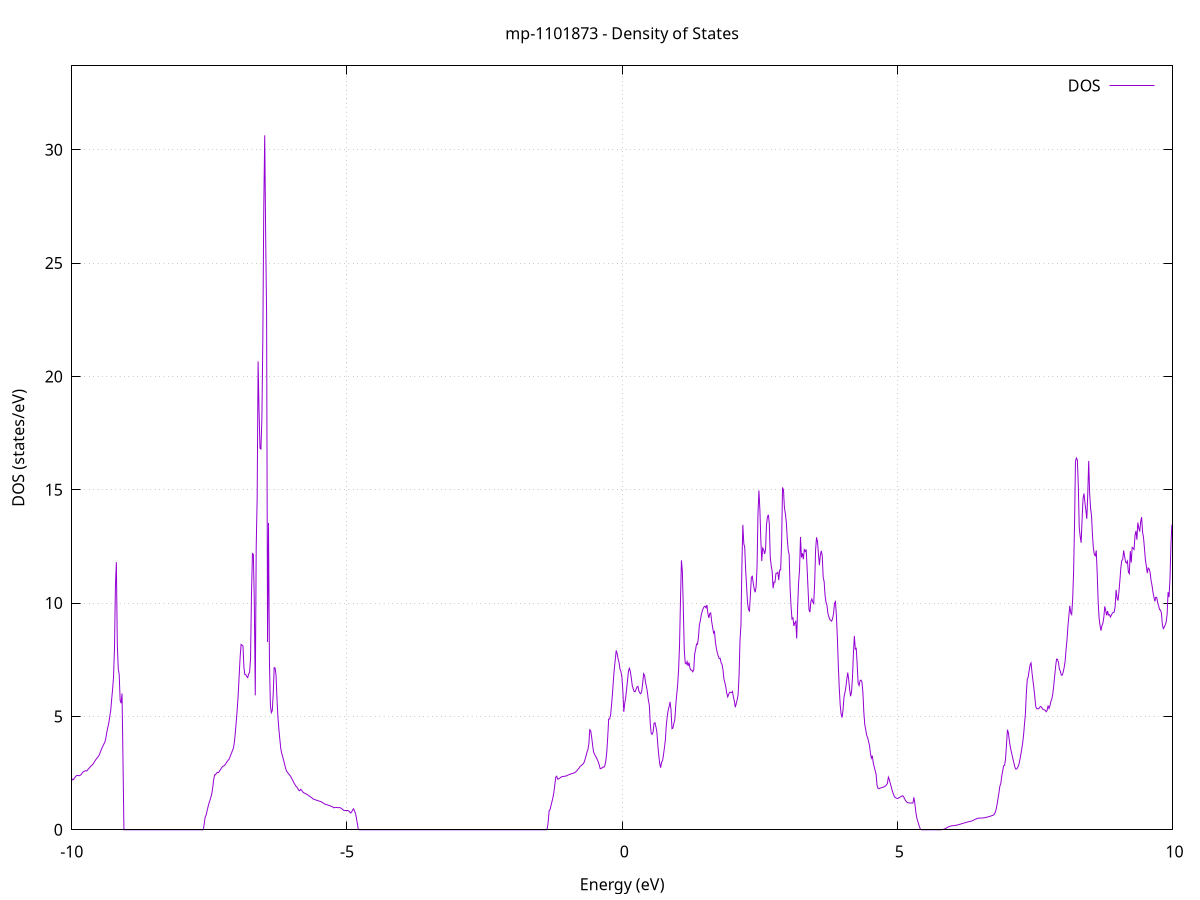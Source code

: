 set title 'mp-1101873 - Density of States'
set xlabel 'Energy (eV)'
set ylabel 'DOS (states/eV)'
set grid
set xrange [-10:10]
set yrange [0:33.700]
set xzeroaxis lt -1
set terminal png size 800,600
set output 'mp-1101873_dos_gnuplot.png'
plot '-' using 1:2 with lines title 'DOS'
-20.934200 0.000000
-20.917000 0.000000
-20.899800 0.000000
-20.882700 0.000000
-20.865500 0.000000
-20.848300 0.000000
-20.831200 0.000000
-20.814000 0.000000
-20.796800 0.000000
-20.779700 0.000000
-20.762500 0.000000
-20.745300 0.000000
-20.728200 0.000000
-20.711000 0.000000
-20.693800 0.000000
-20.676600 0.000000
-20.659500 0.000000
-20.642300 0.000000
-20.625100 0.000000
-20.608000 0.000000
-20.590800 0.000000
-20.573600 0.000000
-20.556500 0.000000
-20.539300 0.000000
-20.522100 0.000000
-20.504900 0.000000
-20.487800 0.000000
-20.470600 0.000000
-20.453400 0.000000
-20.436300 0.000000
-20.419100 0.000000
-20.401900 0.000000
-20.384800 0.000000
-20.367600 0.000000
-20.350400 0.000000
-20.333200 0.000000
-20.316100 0.000000
-20.298900 0.000000
-20.281700 0.000000
-20.264600 0.000000
-20.247400 0.000000
-20.230200 0.000000
-20.213100 0.000000
-20.195900 0.000000
-20.178700 0.000000
-20.161600 0.000000
-20.144400 0.000000
-20.127200 0.000000
-20.110000 0.000000
-20.092900 0.000000
-20.075700 0.000000
-20.058500 0.000000
-20.041400 0.000000
-20.024200 0.000000
-20.007000 0.000000
-19.989900 0.000000
-19.972700 0.000000
-19.955500 0.000000
-19.938300 0.000000
-19.921200 0.000000
-19.904000 0.000000
-19.886800 0.000000
-19.869700 0.000000
-19.852500 0.000000
-19.835300 0.000000
-19.818200 0.000000
-19.801000 0.000000
-19.783800 0.000000
-19.766700 0.000000
-19.749500 0.000000
-19.732300 0.000000
-19.715100 0.000000
-19.698000 0.000000
-19.680800 0.000000
-19.663600 0.000000
-19.646500 0.000000
-19.629300 0.000000
-19.612100 0.000000
-19.595000 0.000000
-19.577800 0.000000
-19.560600 0.000000
-19.543400 0.000000
-19.526300 0.000000
-19.509100 0.000000
-19.491900 0.000000
-19.474800 0.000000
-19.457600 0.000000
-19.440400 0.000000
-19.423300 0.000000
-19.406100 0.000000
-19.388900 0.000000
-19.371700 8.307500
-19.354600 95.554400
-19.337400 100.760300
-19.320200 83.197900
-19.303100 126.942500
-19.285900 72.035900
-19.268700 145.254200
-19.251600 232.645200
-19.234400 149.110200
-19.217200 96.491200
-19.200100 155.392200
-19.182900 47.049100
-19.165700 0.000000
-19.148500 0.000000
-19.131400 0.000000
-19.114200 0.000000
-19.097000 0.000000
-19.079900 0.000000
-19.062700 0.000000
-19.045500 0.000000
-19.028400 0.000000
-19.011200 0.000000
-18.994000 0.000000
-18.976800 0.000000
-18.959700 0.000000
-18.942500 0.000000
-18.925300 0.000000
-18.908200 0.000000
-18.891000 0.000000
-18.873800 0.000000
-18.856700 0.000000
-18.839500 0.000000
-18.822300 0.000000
-18.805200 0.000000
-18.788000 0.000000
-18.770800 0.000000
-18.753600 0.000000
-18.736500 0.000000
-18.719300 0.000000
-18.702100 0.000000
-18.685000 0.000000
-18.667800 0.000000
-18.650600 0.000000
-18.633500 0.000000
-18.616300 0.000000
-18.599100 0.000000
-18.581900 0.000000
-18.564800 0.000000
-18.547600 0.000000
-18.530400 0.000000
-18.513300 0.000000
-18.496100 0.000000
-18.478900 0.000000
-18.461800 0.000000
-18.444600 0.000000
-18.427400 0.000000
-18.410300 0.000000
-18.393100 0.000000
-18.375900 0.000000
-18.358700 0.000000
-18.341600 0.000000
-18.324400 0.000000
-18.307200 0.000000
-18.290100 0.000000
-18.272900 0.000000
-18.255700 0.000000
-18.238600 0.000000
-18.221400 0.000000
-18.204200 0.000000
-18.187000 0.000000
-18.169900 0.000000
-18.152700 0.000000
-18.135500 0.000000
-18.118400 0.000000
-18.101200 0.000000
-18.084000 0.000000
-18.066900 0.000000
-18.049700 0.000000
-18.032500 0.000000
-18.015300 0.000000
-17.998200 0.000000
-17.981000 0.000000
-17.963800 0.000000
-17.946700 0.000000
-17.929500 0.000000
-17.912300 0.000000
-17.895200 0.000000
-17.878000 0.000000
-17.860800 0.000000
-17.843700 0.000000
-17.826500 0.000000
-17.809300 0.000000
-17.792100 0.000000
-17.775000 0.000000
-17.757800 0.000000
-17.740600 0.000000
-17.723500 0.000000
-17.706300 0.000000
-17.689100 0.000000
-17.672000 0.000000
-17.654800 0.000000
-17.637600 0.000000
-17.620400 0.000000
-17.603300 0.000000
-17.586100 0.000000
-17.568900 0.000000
-17.551800 0.000000
-17.534600 0.000000
-17.517400 0.000000
-17.500300 0.000000
-17.483100 0.000000
-17.465900 0.000000
-17.448800 0.000000
-17.431600 0.000000
-17.414400 0.000000
-17.397200 0.000000
-17.380100 0.000000
-17.362900 0.000000
-17.345700 0.000000
-17.328600 0.000000
-17.311400 0.000000
-17.294200 0.000000
-17.277100 0.000000
-17.259900 0.000000
-17.242700 0.000000
-17.225500 0.000000
-17.208400 0.000000
-17.191200 0.000000
-17.174000 0.000000
-17.156900 0.000000
-17.139700 0.000000
-17.122500 0.000000
-17.105400 0.000000
-17.088200 0.000000
-17.071000 0.000000
-17.053900 0.000000
-17.036700 0.000000
-17.019500 0.000000
-17.002300 0.000000
-16.985200 0.000000
-16.968000 0.000000
-16.950800 0.000000
-16.933700 0.000000
-16.916500 0.000000
-16.899300 0.000000
-16.882200 0.000000
-16.865000 0.000000
-16.847800 0.000000
-16.830600 0.000000
-16.813500 0.000000
-16.796300 0.000000
-16.779100 0.000000
-16.762000 0.000000
-16.744800 0.000000
-16.727600 0.000000
-16.710500 0.000000
-16.693300 0.000000
-16.676100 0.000000
-16.658900 0.000000
-16.641800 0.000000
-16.624600 0.000000
-16.607400 0.000000
-16.590300 0.000000
-16.573100 0.000000
-16.555900 0.000000
-16.538800 0.000000
-16.521600 0.000000
-16.504400 0.000000
-16.487300 0.000000
-16.470100 0.000000
-16.452900 0.000000
-16.435700 0.000000
-16.418600 0.000000
-16.401400 0.000000
-16.384200 0.000000
-16.367100 0.000000
-16.349900 0.000000
-16.332700 0.000000
-16.315600 0.000000
-16.298400 0.000000
-16.281200 0.000000
-16.264000 0.000000
-16.246900 0.000000
-16.229700 0.000000
-16.212500 0.000000
-16.195400 0.000000
-16.178200 0.000000
-16.161000 0.000000
-16.143900 0.000000
-16.126700 0.000000
-16.109500 0.000000
-16.092400 0.000000
-16.075200 0.000000
-16.058000 0.000000
-16.040800 0.000000
-16.023700 0.000000
-16.006500 0.000000
-15.989300 0.000000
-15.972200 0.000000
-15.955000 0.000000
-15.937800 0.000000
-15.920700 0.000000
-15.903500 0.000000
-15.886300 0.000000
-15.869100 0.000000
-15.852000 0.000000
-15.834800 0.000000
-15.817600 0.000000
-15.800500 0.000000
-15.783300 0.000000
-15.766100 0.000000
-15.749000 0.000000
-15.731800 0.000000
-15.714600 0.000000
-15.697400 0.000000
-15.680300 0.000000
-15.663100 0.000000
-15.645900 0.000000
-15.628800 0.000000
-15.611600 0.000000
-15.594400 0.000000
-15.577300 0.000000
-15.560100 0.000000
-15.542900 0.000000
-15.525800 0.000000
-15.508600 0.000000
-15.491400 0.000000
-15.474200 0.000000
-15.457100 0.000000
-15.439900 0.000000
-15.422700 0.000000
-15.405600 0.000000
-15.388400 0.000000
-15.371200 0.000000
-15.354100 0.000000
-15.336900 0.000000
-15.319700 0.000000
-15.302500 0.000000
-15.285400 0.000000
-15.268200 0.000000
-15.251000 0.000000
-15.233900 0.000000
-15.216700 0.000000
-15.199500 0.000000
-15.182400 0.000000
-15.165200 0.000000
-15.148000 0.000000
-15.130900 0.000000
-15.113700 0.000000
-15.096500 0.000000
-15.079300 0.000000
-15.062200 0.000000
-15.045000 0.000000
-15.027800 0.000000
-15.010700 0.000000
-14.993500 0.000000
-14.976300 0.000000
-14.959200 0.000000
-14.942000 0.000000
-14.924800 0.000000
-14.907600 0.000000
-14.890500 0.000000
-14.873300 0.000000
-14.856100 0.000000
-14.839000 0.000000
-14.821800 0.000000
-14.804600 0.000000
-14.787500 0.000000
-14.770300 0.000000
-14.753100 0.000000
-14.736000 0.000000
-14.718800 0.000000
-14.701600 0.000000
-14.684400 0.000000
-14.667300 0.000000
-14.650100 0.000000
-14.632900 0.000000
-14.615800 0.000000
-14.598600 0.000000
-14.581400 0.000000
-14.564300 0.000000
-14.547100 0.000000
-14.529900 0.000000
-14.512700 0.000000
-14.495600 0.000000
-14.478400 0.000000
-14.461200 0.000000
-14.444100 0.000000
-14.426900 0.000000
-14.409700 0.000000
-14.392600 0.000000
-14.375400 0.000000
-14.358200 0.000000
-14.341000 0.000000
-14.323900 0.000000
-14.306700 0.000000
-14.289500 0.000000
-14.272400 0.000000
-14.255200 0.000000
-14.238000 0.000000
-14.220900 0.000000
-14.203700 0.000000
-14.186500 0.000000
-14.169400 0.000000
-14.152200 0.000000
-14.135000 0.000000
-14.117800 0.000000
-14.100700 0.000000
-14.083500 0.000000
-14.066300 0.000000
-14.049200 0.000000
-14.032000 0.000000
-14.014800 0.000000
-13.997700 0.000000
-13.980500 0.000000
-13.963300 0.000000
-13.946100 0.000000
-13.929000 0.000000
-13.911800 0.000000
-13.894600 0.000000
-13.877500 0.000000
-13.860300 0.000000
-13.843100 0.000000
-13.826000 0.000000
-13.808800 0.000000
-13.791600 0.000000
-13.774500 0.000000
-13.757300 0.000000
-13.740100 0.000000
-13.722900 0.000000
-13.705800 0.000000
-13.688600 0.000000
-13.671400 0.000000
-13.654300 0.000000
-13.637100 0.000000
-13.619900 0.000000
-13.602800 0.000000
-13.585600 0.000000
-13.568400 0.000000
-13.551200 0.000000
-13.534100 0.000000
-13.516900 0.000000
-13.499700 0.000000
-13.482600 0.000000
-13.465400 0.000000
-13.448200 0.000000
-13.431100 0.000000
-13.413900 0.000000
-13.396700 0.000000
-13.379500 0.000000
-13.362400 0.000000
-13.345200 0.000000
-13.328000 0.000000
-13.310900 0.000000
-13.293700 0.000000
-13.276500 0.000000
-13.259400 0.000000
-13.242200 0.000000
-13.225000 0.000000
-13.207900 0.000000
-13.190700 0.000000
-13.173500 0.000000
-13.156300 0.000000
-13.139200 0.000000
-13.122000 0.000000
-13.104800 0.000000
-13.087700 0.000000
-13.070500 0.000000
-13.053300 0.000000
-13.036200 0.000000
-13.019000 0.000000
-13.001800 0.000000
-12.984600 0.000000
-12.967500 0.000000
-12.950300 0.000000
-12.933100 0.000000
-12.916000 0.000000
-12.898800 0.000000
-12.881600 0.000000
-12.864500 0.000000
-12.847300 0.000000
-12.830100 0.000000
-12.813000 0.000000
-12.795800 0.000000
-12.778600 0.000000
-12.761400 0.000000
-12.744300 0.000000
-12.727100 0.000000
-12.709900 0.000000
-12.692800 0.000000
-12.675600 0.000000
-12.658400 0.000000
-12.641300 0.000000
-12.624100 0.000000
-12.606900 0.000000
-12.589700 0.000000
-12.572600 0.000000
-12.555400 0.000000
-12.538200 0.000000
-12.521100 0.000000
-12.503900 0.000000
-12.486700 0.000000
-12.469600 0.000000
-12.452400 0.000000
-12.435200 0.000000
-12.418100 0.000000
-12.400900 0.000000
-12.383700 0.000000
-12.366500 0.000000
-12.349400 0.000000
-12.332200 0.000000
-12.315000 0.000000
-12.297900 0.000000
-12.280700 0.000000
-12.263500 0.000000
-12.246400 0.000000
-12.229200 0.000000
-12.212000 0.000000
-12.194800 0.000000
-12.177700 0.000000
-12.160500 0.000000
-12.143300 0.000000
-12.126200 0.000000
-12.109000 0.000000
-12.091800 0.000000
-12.074700 0.000000
-12.057500 0.000000
-12.040300 0.000000
-12.023100 0.000000
-12.006000 0.000000
-11.988800 0.000000
-11.971600 0.000000
-11.954500 0.000000
-11.937300 0.000000
-11.920100 0.000000
-11.903000 0.000000
-11.885800 0.000000
-11.868600 0.000000
-11.851500 0.000000
-11.834300 0.000000
-11.817100 0.000000
-11.799900 0.000000
-11.782800 0.000000
-11.765600 0.000000
-11.748400 0.000000
-11.731300 0.000000
-11.714100 0.000000
-11.696900 0.000000
-11.679800 0.000000
-11.662600 0.000000
-11.645400 0.000000
-11.628200 0.000000
-11.611100 0.000000
-11.593900 0.000000
-11.576700 0.000000
-11.559600 0.000000
-11.542400 0.000000
-11.525200 0.000000
-11.508100 0.000000
-11.490900 0.000000
-11.473700 0.000000
-11.456600 0.000000
-11.439400 0.000000
-11.422200 0.000000
-11.405000 0.000000
-11.387900 0.000000
-11.370700 0.000000
-11.353500 0.000000
-11.336400 0.000000
-11.319200 0.000000
-11.302000 0.000000
-11.284900 0.000000
-11.267700 0.000000
-11.250500 0.000000
-11.233300 0.000000
-11.216200 0.000000
-11.199000 0.000000
-11.181800 0.000000
-11.164700 0.000000
-11.147500 0.000000
-11.130300 0.000000
-11.113200 0.000000
-11.096000 0.000000
-11.078800 0.000000
-11.061600 0.000000
-11.044500 0.000000
-11.027300 0.000000
-11.010100 0.000000
-10.993000 0.000000
-10.975800 0.000000
-10.958600 0.000000
-10.941500 0.000000
-10.924300 0.000000
-10.907100 0.000000
-10.890000 0.000000
-10.872800 0.000000
-10.855600 0.000000
-10.838400 0.000000
-10.821300 0.000000
-10.804100 0.000000
-10.786900 0.000000
-10.769800 0.000000
-10.752600 0.000000
-10.735400 0.000000
-10.718300 0.000000
-10.701100 0.000000
-10.683900 0.000000
-10.666700 0.000000
-10.649600 0.000000
-10.632400 0.000000
-10.615200 0.000000
-10.598100 0.000000
-10.580900 0.000000
-10.563700 0.000000
-10.546600 0.000000
-10.529400 0.000000
-10.512200 0.000000
-10.495100 0.000000
-10.477900 0.000000
-10.460700 0.000000
-10.443500 0.000000
-10.426400 0.000000
-10.409200 0.000000
-10.392000 0.000000
-10.374900 0.000000
-10.357700 0.000000
-10.340500 0.000000
-10.323400 0.000000
-10.306200 0.000000
-10.289000 0.000000
-10.271800 0.000000
-10.254700 0.000000
-10.237500 0.000000
-10.220300 0.000000
-10.203200 0.000000
-10.186000 0.000000
-10.168800 0.000000
-10.151700 0.000000
-10.134500 0.000000
-10.117300 0.402700
-10.100200 1.185000
-10.083000 1.732800
-10.065800 2.227100
-10.048600 2.128000
-10.031500 2.250300
-10.014300 2.288600
-9.997100 2.250000
-9.980000 2.196500
-9.962800 2.238900
-9.945600 2.300100
-9.928500 2.356700
-9.911300 2.393800
-9.894100 2.390600
-9.876900 2.390100
-9.859800 2.385600
-9.842600 2.411500
-9.825400 2.455300
-9.808300 2.514600
-9.791100 2.557100
-9.773900 2.579000
-9.756800 2.606400
-9.739600 2.596200
-9.722400 2.606000
-9.705200 2.667400
-9.688100 2.710800
-9.670900 2.757600
-9.653700 2.805500
-9.636600 2.844000
-9.619400 2.880900
-9.602200 2.947100
-9.585100 3.016500
-9.567900 3.077300
-9.550700 3.132100
-9.533600 3.185200
-9.516400 3.239800
-9.499200 3.308700
-9.482000 3.419900
-9.464900 3.525400
-9.447700 3.622100
-9.430500 3.715500
-9.413400 3.802100
-9.396200 3.887800
-9.379000 4.071000
-9.361900 4.328600
-9.344700 4.516100
-9.327500 4.720300
-9.310300 4.997000
-9.293200 5.255400
-9.276000 5.740200
-9.258800 6.187300
-9.241700 6.729600
-9.224500 7.976500
-9.207300 10.746000
-9.190200 11.805600
-9.173000 8.173100
-9.155800 7.102900
-9.138700 6.852600
-9.121500 5.713900
-9.104300 5.584000
-9.087100 6.012600
-9.070000 3.101400
-9.052800 0.000000
-9.035600 0.000000
-9.018500 0.000000
-9.001300 0.000000
-8.984100 0.000000
-8.967000 0.000000
-8.949800 0.000000
-8.932600 0.000000
-8.915400 0.000000
-8.898300 0.000000
-8.881100 0.000000
-8.863900 0.000000
-8.846800 0.000000
-8.829600 0.000000
-8.812400 0.000000
-8.795300 0.000000
-8.778100 0.000000
-8.760900 0.000000
-8.743700 0.000000
-8.726600 0.000000
-8.709400 0.000000
-8.692200 0.000000
-8.675100 0.000000
-8.657900 0.000000
-8.640700 0.000000
-8.623600 0.000000
-8.606400 0.000000
-8.589200 0.000000
-8.572100 0.000000
-8.554900 0.000000
-8.537700 0.000000
-8.520500 0.000000
-8.503400 0.000000
-8.486200 0.000000
-8.469000 0.000000
-8.451900 0.000000
-8.434700 0.000000
-8.417500 0.000000
-8.400400 0.000000
-8.383200 0.000000
-8.366000 0.000000
-8.348800 0.000000
-8.331700 0.000000
-8.314500 0.000000
-8.297300 0.000000
-8.280200 0.000000
-8.263000 0.000000
-8.245800 0.000000
-8.228700 0.000000
-8.211500 0.000000
-8.194300 0.000000
-8.177200 0.000000
-8.160000 0.000000
-8.142800 0.000000
-8.125600 0.000000
-8.108500 0.000000
-8.091300 0.000000
-8.074100 0.000000
-8.057000 0.000000
-8.039800 0.000000
-8.022600 0.000000
-8.005500 0.000000
-7.988300 0.000000
-7.971100 0.000000
-7.953900 0.000000
-7.936800 0.000000
-7.919600 0.000000
-7.902400 0.000000
-7.885300 0.000000
-7.868100 0.000000
-7.850900 0.000000
-7.833800 0.000000
-7.816600 0.000000
-7.799400 0.000000
-7.782300 0.000000
-7.765100 0.000000
-7.747900 0.000000
-7.730700 0.000000
-7.713600 0.000000
-7.696400 0.000000
-7.679200 0.000000
-7.662100 0.000000
-7.644900 0.000000
-7.627700 0.000000
-7.610600 0.000000
-7.593400 0.273900
-7.576200 0.561700
-7.559000 0.649000
-7.541900 0.835200
-7.524700 1.008400
-7.507500 1.173600
-7.490400 1.291800
-7.473200 1.437300
-7.456000 1.589200
-7.438900 1.871200
-7.421700 2.220300
-7.404500 2.429200
-7.387300 2.425000
-7.370200 2.503700
-7.353000 2.531300
-7.335800 2.525100
-7.318700 2.574900
-7.301500 2.637800
-7.284300 2.709600
-7.267200 2.775300
-7.250000 2.804600
-7.232800 2.825200
-7.215700 2.865800
-7.198500 2.929700
-7.181300 2.995900
-7.164100 3.057300
-7.147000 3.096900
-7.129800 3.186200
-7.112600 3.293100
-7.095500 3.402000
-7.078300 3.507700
-7.061100 3.617700
-7.044000 3.902900
-7.026800 4.341100
-7.009600 4.829500
-6.992400 5.368800
-6.975300 6.010800
-6.958100 6.831600
-6.940900 7.631500
-6.923800 8.178000
-6.906600 8.148500
-6.889400 8.105200
-6.872300 7.154900
-6.855100 6.843600
-6.837900 6.843000
-6.820800 6.758000
-6.803600 6.709700
-6.786400 6.869500
-6.769200 6.951100
-6.752100 7.552100
-6.734900 10.387800
-6.717700 12.187200
-6.700600 12.148100
-6.683400 10.009300
-6.666200 5.929200
-6.649100 12.467400
-6.631900 14.615800
-6.614700 20.662900
-6.597500 18.489100
-6.580400 16.835100
-6.563200 16.793900
-6.546000 18.109300
-6.528900 21.642300
-6.511700 27.430200
-6.494500 30.636300
-6.477400 26.256500
-6.460200 22.685800
-6.443000 8.282700
-6.425900 13.535200
-6.408700 7.423200
-6.391500 5.476400
-6.374300 5.168100
-6.357200 5.253800
-6.340000 6.007900
-6.322800 7.153900
-6.305700 7.133500
-6.288500 6.806600
-6.271300 5.743900
-6.254200 4.958100
-6.237000 4.434500
-6.219800 3.983900
-6.202600 3.583500
-6.185500 3.370400
-6.168300 3.224400
-6.151100 3.069800
-6.134000 2.902100
-6.116800 2.728000
-6.099600 2.596300
-6.082500 2.539000
-6.065300 2.486200
-6.048100 2.433300
-6.030900 2.381400
-6.013800 2.313300
-5.996600 2.232500
-5.979400 2.148900
-5.962300 2.064300
-5.945100 1.996200
-5.927900 1.927600
-5.910800 1.885900
-5.893600 1.822000
-5.876400 1.743500
-5.859300 1.719400
-5.842100 1.784600
-5.824900 1.750900
-5.807700 1.683000
-5.790600 1.640500
-5.773400 1.618700
-5.756200 1.596800
-5.739100 1.575000
-5.721900 1.552800
-5.704700 1.522100
-5.687600 1.491200
-5.670400 1.467500
-5.653200 1.436600
-5.636000 1.403200
-5.618900 1.369800
-5.601700 1.343000
-5.584500 1.329900
-5.567400 1.316800
-5.550200 1.302800
-5.533000 1.288400
-5.515900 1.274000
-5.498700 1.259700
-5.481500 1.250900
-5.464400 1.231500
-5.447200 1.204900
-5.430000 1.177900
-5.412800 1.147600
-5.395700 1.132600
-5.378500 1.117600
-5.361300 1.102500
-5.344200 1.087500
-5.327000 1.072500
-5.309800 1.057500
-5.292700 1.042400
-5.275500 1.027400
-5.258300 1.007600
-5.241100 0.971600
-5.224000 0.976000
-5.206800 0.980300
-5.189600 0.984700
-5.172500 0.977000
-5.155300 0.973200
-5.138100 0.981200
-5.121000 0.970600
-5.103800 0.939500
-5.086600 0.908300
-5.069400 0.877200
-5.052300 0.847800
-5.035100 0.849200
-5.017900 0.850700
-5.000800 0.852200
-4.983600 0.853600
-4.966400 0.824300
-4.949300 0.781400
-4.932100 0.738500
-4.914900 0.786400
-4.897800 0.871200
-4.880600 0.928400
-4.863400 0.830400
-4.846200 0.732400
-4.829100 0.528000
-4.811900 0.277800
-4.794700 0.027700
-4.777600 0.000000
-4.760400 0.000000
-4.743200 0.000000
-4.726100 0.000000
-4.708900 0.000000
-4.691700 0.000000
-4.674500 0.000000
-4.657400 0.000000
-4.640200 0.000000
-4.623000 0.000000
-4.605900 0.000000
-4.588700 0.000000
-4.571500 0.000000
-4.554400 0.000000
-4.537200 0.000000
-4.520000 0.000000
-4.502900 0.000000
-4.485700 0.000000
-4.468500 0.000000
-4.451300 0.000000
-4.434200 0.000000
-4.417000 0.000000
-4.399800 0.000000
-4.382700 0.000000
-4.365500 0.000000
-4.348300 0.000000
-4.331200 0.000000
-4.314000 0.000000
-4.296800 0.000000
-4.279600 0.000000
-4.262500 0.000000
-4.245300 0.000000
-4.228100 0.000000
-4.211000 0.000000
-4.193800 0.000000
-4.176600 0.000000
-4.159500 0.000000
-4.142300 0.000000
-4.125100 0.000000
-4.108000 0.000000
-4.090800 0.000000
-4.073600 0.000000
-4.056400 0.000000
-4.039300 0.000000
-4.022100 0.000000
-4.004900 0.000000
-3.987800 0.000000
-3.970600 0.000000
-3.953400 0.000000
-3.936300 0.000000
-3.919100 0.000000
-3.901900 0.000000
-3.884700 0.000000
-3.867600 0.000000
-3.850400 0.000000
-3.833200 0.000000
-3.816100 0.000000
-3.798900 0.000000
-3.781700 0.000000
-3.764600 0.000000
-3.747400 0.000000
-3.730200 0.000000
-3.713000 0.000000
-3.695900 0.000000
-3.678700 0.000000
-3.661500 0.000000
-3.644400 0.000000
-3.627200 0.000000
-3.610000 0.000000
-3.592900 0.000000
-3.575700 0.000000
-3.558500 0.000000
-3.541400 0.000000
-3.524200 0.000000
-3.507000 0.000000
-3.489800 0.000000
-3.472700 0.000000
-3.455500 0.000000
-3.438300 0.000000
-3.421200 0.000000
-3.404000 0.000000
-3.386800 0.000000
-3.369700 0.000000
-3.352500 0.000000
-3.335300 0.000000
-3.318100 0.000000
-3.301000 0.000000
-3.283800 0.000000
-3.266600 0.000000
-3.249500 0.000000
-3.232300 0.000000
-3.215100 0.000000
-3.198000 0.000000
-3.180800 0.000000
-3.163600 0.000000
-3.146500 0.000000
-3.129300 0.000000
-3.112100 0.000000
-3.094900 0.000000
-3.077800 0.000000
-3.060600 0.000000
-3.043400 0.000000
-3.026300 0.000000
-3.009100 0.000000
-2.991900 0.000000
-2.974800 0.000000
-2.957600 0.000000
-2.940400 0.000000
-2.923200 0.000000
-2.906100 0.000000
-2.888900 0.000000
-2.871700 0.000000
-2.854600 0.000000
-2.837400 0.000000
-2.820200 0.000000
-2.803100 0.000000
-2.785900 0.000000
-2.768700 0.000000
-2.751500 0.000000
-2.734400 0.000000
-2.717200 0.000000
-2.700000 0.000000
-2.682900 0.000000
-2.665700 0.000000
-2.648500 0.000000
-2.631400 0.000000
-2.614200 0.000000
-2.597000 0.000000
-2.579900 0.000000
-2.562700 0.000000
-2.545500 0.000000
-2.528300 0.000000
-2.511200 0.000000
-2.494000 0.000000
-2.476800 0.000000
-2.459700 0.000000
-2.442500 0.000000
-2.425300 0.000000
-2.408200 0.000000
-2.391000 0.000000
-2.373800 0.000000
-2.356600 0.000000
-2.339500 0.000000
-2.322300 0.000000
-2.305100 0.000000
-2.288000 0.000000
-2.270800 0.000000
-2.253600 0.000000
-2.236500 0.000000
-2.219300 0.000000
-2.202100 0.000000
-2.185000 0.000000
-2.167800 0.000000
-2.150600 0.000000
-2.133400 0.000000
-2.116300 0.000000
-2.099100 0.000000
-2.081900 0.000000
-2.064800 0.000000
-2.047600 0.000000
-2.030400 0.000000
-2.013300 0.000000
-1.996100 0.000000
-1.978900 0.000000
-1.961700 0.000000
-1.944600 0.000000
-1.927400 0.000000
-1.910200 0.000000
-1.893100 0.000000
-1.875900 0.000000
-1.858700 0.000000
-1.841600 0.000000
-1.824400 0.000000
-1.807200 0.000000
-1.790100 0.000000
-1.772900 0.000000
-1.755700 0.000000
-1.738500 0.000000
-1.721400 0.000000
-1.704200 0.000000
-1.687000 0.000000
-1.669900 0.000000
-1.652700 0.000000
-1.635500 0.000000
-1.618400 0.000000
-1.601200 0.000000
-1.584000 0.000000
-1.566800 0.000000
-1.549700 0.000000
-1.532500 0.000000
-1.515300 0.000000
-1.498200 0.000000
-1.481000 0.000000
-1.463800 0.000000
-1.446700 0.000000
-1.429500 0.000000
-1.412300 0.000000
-1.395100 0.000000
-1.378000 0.000000
-1.360800 0.057600
-1.343600 0.344500
-1.326500 0.850900
-1.309300 0.888200
-1.292100 1.078700
-1.275000 1.244500
-1.257800 1.424000
-1.240600 1.645500
-1.223500 1.981400
-1.206300 2.319200
-1.189100 2.361300
-1.171900 2.234200
-1.154800 2.243600
-1.137600 2.272300
-1.120400 2.303200
-1.103300 2.331200
-1.086100 2.348400
-1.068900 2.357100
-1.051800 2.353800
-1.034600 2.368800
-1.017400 2.374600
-1.000200 2.392300
-0.983100 2.414500
-0.965900 2.431700
-0.948700 2.447900
-0.931600 2.462900
-0.914400 2.475400
-0.897200 2.488600
-0.880100 2.503400
-0.862900 2.519000
-0.845700 2.543500
-0.828600 2.592700
-0.811400 2.638800
-0.794200 2.687700
-0.777000 2.741100
-0.759900 2.806300
-0.742700 2.834200
-0.725500 2.871500
-0.708400 2.907800
-0.691200 2.973000
-0.674000 3.106600
-0.656900 3.256800
-0.639700 3.417200
-0.622500 3.536100
-0.605300 3.778900
-0.588200 4.415000
-0.571000 4.365600
-0.553800 4.084500
-0.536700 3.732200
-0.519500 3.430800
-0.502300 3.334000
-0.485200 3.255600
-0.468000 3.180700
-0.450800 3.090000
-0.433600 2.993400
-0.416500 2.860200
-0.399300 2.694400
-0.382100 2.698900
-0.365000 2.737000
-0.347800 2.770500
-0.330600 2.759300
-0.313500 2.835500
-0.296300 3.050800
-0.279100 3.431600
-0.262000 4.091200
-0.244800 4.883700
-0.227600 4.888600
-0.210400 5.057200
-0.193300 5.493700
-0.176100 5.978000
-0.158900 6.607700
-0.141800 7.109500
-0.124600 7.513800
-0.107400 7.912800
-0.090300 7.769100
-0.073100 7.538500
-0.055900 7.373600
-0.038700 7.082600
-0.021600 6.976700
-0.004400 6.734500
0.012800 6.143800
0.029900 5.201400
0.047100 5.579300
0.064300 5.837000
0.081400 6.205500
0.098600 6.622000
0.115800 7.017900
0.132900 7.123700
0.150100 6.969400
0.167300 6.674300
0.184500 6.348500
0.201600 6.214600
0.218800 6.094500
0.236000 6.097600
0.253100 6.195500
0.270300 6.296200
0.287500 6.327500
0.304600 6.115800
0.321800 6.032100
0.339000 5.999400
0.356200 6.120600
0.373300 6.468100
0.390500 6.885200
0.407700 6.812000
0.424800 6.501700
0.442000 6.315600
0.459200 6.062200
0.476300 5.713600
0.493500 5.510900
0.510700 4.686800
0.527800 4.246200
0.545000 4.210600
0.562200 4.315700
0.579400 4.695300
0.596500 4.725300
0.613700 4.539600
0.630900 4.318400
0.648000 3.744300
0.665200 3.298600
0.682400 2.920000
0.699500 2.737900
0.716700 2.991100
0.733900 3.038000
0.751100 3.306900
0.768200 3.622800
0.785400 3.964000
0.802600 4.620500
0.819700 4.998100
0.836900 5.282700
0.854100 5.441200
0.871200 5.641800
0.888400 5.279900
0.905600 4.459100
0.922800 4.486700
0.939900 4.693000
0.957100 4.852200
0.974300 5.497500
0.991400 5.958000
1.008600 6.398100
1.025800 7.064200
1.042900 8.153600
1.060100 10.115600
1.077300 11.887200
1.094400 11.383900
1.111600 9.740000
1.128800 7.931400
1.146000 7.352200
1.163100 7.309000
1.180300 7.421600
1.197500 7.226300
1.214600 7.378700
1.231800 7.138000
1.249000 7.046700
1.266100 7.041400
1.283300 6.968900
1.300500 7.052500
1.317700 7.753500
1.334800 7.954600
1.352000 8.194400
1.369200 8.179700
1.386300 8.490800
1.403500 9.034400
1.420700 9.224500
1.437800 9.476700
1.455000 9.641400
1.472200 9.756100
1.489300 9.836300
1.506500 9.866700
1.523700 9.791700
1.540900 9.913100
1.558000 9.549700
1.575200 9.342900
1.592400 9.542000
1.609500 9.567300
1.626700 9.186200
1.643900 8.940900
1.661000 8.679100
1.678200 8.740700
1.695400 8.264600
1.712600 7.999800
1.729700 7.801100
1.746900 7.665300
1.764100 7.553100
1.781200 7.563700
1.798400 7.364500
1.815600 7.291000
1.832700 7.040800
1.849900 6.644600
1.867100 6.487800
1.884200 6.289300
1.901400 6.020800
1.918600 5.863200
1.935800 5.977300
1.952900 6.062000
1.970100 6.065500
1.987300 6.049000
2.004400 6.101600
2.021600 5.863500
2.038800 5.672900
2.055900 5.403800
2.073100 5.563600
2.090300 5.738100
2.107500 5.960500
2.124600 6.832900
2.141800 8.369400
2.159000 9.036400
2.176100 11.689400
2.193300 13.449900
2.210500 12.623500
2.227600 12.452100
2.244800 11.439200
2.262000 10.707600
2.279200 9.991900
2.296300 9.710400
2.313500 9.650900
2.330700 10.367000
2.347800 11.141500
2.365000 11.181200
2.382200 10.876400
2.399300 10.625900
2.416500 10.476500
2.433700 10.704600
2.450800 11.563000
2.468000 13.923300
2.485200 14.966600
2.502400 14.143400
2.519500 12.818100
2.536700 11.854400
2.553900 12.430300
2.571000 12.365200
2.588200 12.167200
2.605400 12.341500
2.622500 13.440100
2.639700 13.798700
2.656900 13.895100
2.674100 13.502300
2.691200 12.013900
2.708400 11.652500
2.725600 11.411400
2.742700 10.653100
2.759900 10.925300
2.777100 10.921100
2.794200 11.307400
2.811400 11.317200
2.828600 11.362700
2.845700 11.016900
2.862900 11.460500
2.880100 11.462000
2.897300 12.624000
2.914400 15.101900
2.931600 14.985800
2.948800 14.198100
2.965900 13.939800
2.983100 13.569000
3.000300 12.835600
3.017400 12.325400
3.034600 12.141800
3.051800 10.657700
3.069000 9.849800
3.086100 9.301100
3.103300 9.347900
3.120500 8.993000
3.137600 9.127500
3.154800 9.192000
3.172000 8.437600
3.189100 9.856900
3.206300 10.908500
3.223500 11.478600
3.240700 12.916300
3.257800 12.015600
3.275000 12.195600
3.292200 11.933600
3.309300 12.359200
3.326500 12.279200
3.343700 12.362200
3.360800 11.550100
3.378000 10.607200
3.395200 9.709400
3.412300 9.598600
3.429500 10.075100
3.446700 10.182000
3.463900 10.048800
3.481000 9.979900
3.498200 10.862800
3.515400 12.367600
3.532500 12.901300
3.549700 12.707800
3.566900 12.159900
3.584000 11.670300
3.601200 12.114600
3.618400 12.306000
3.635600 12.100200
3.652700 11.142200
3.669900 10.957000
3.687100 10.332100
3.704200 10.043800
3.721400 9.904300
3.738600 9.550400
3.755700 9.394000
3.772900 9.274200
3.790100 9.240300
3.807200 9.205900
3.824400 9.319200
3.841600 9.546000
3.858800 9.994400
3.875900 10.068000
3.893100 9.437300
3.910300 8.498900
3.927400 7.267400
3.944600 6.291900
3.961800 5.515900
3.978900 5.106800
3.996100 4.948100
4.013300 5.288700
4.030500 5.845400
4.047600 6.046600
4.064800 6.281800
4.082000 6.651600
4.099100 6.932800
4.116300 6.634300
4.133500 6.183800
4.150600 5.890000
4.167800 6.072200
4.185000 6.708200
4.202100 7.768700
4.219300 8.554300
4.236500 7.969300
4.253700 8.002300
4.270800 7.285800
4.288000 6.465400
4.305200 6.364900
4.322300 6.575200
4.339500 6.604100
4.356700 6.532100
4.373800 6.090800
4.391000 5.215300
4.408200 4.647000
4.425400 4.418000
4.442500 4.176500
4.459700 4.071400
4.476900 3.895300
4.494000 3.724800
4.511200 3.385100
4.528400 3.163400
4.545500 3.267400
4.562700 2.950200
4.579900 2.778900
4.597100 2.613100
4.614200 2.448600
4.631400 1.960000
4.648600 1.828700
4.665700 1.810400
4.682900 1.834000
4.700100 1.846900
4.717200 1.858500
4.734400 1.870000
4.751600 1.886200
4.768700 1.908200
4.785900 1.935400
4.803100 1.980800
4.820300 2.051900
4.837400 2.325100
4.854600 2.225100
4.871800 2.044500
4.888900 1.901100
4.906100 1.742600
4.923300 1.607400
4.940400 1.498600
4.957600 1.429100
4.974800 1.406400
4.992000 1.385800
5.009100 1.377600
5.026300 1.410800
5.043500 1.433700
5.060600 1.456400
5.077800 1.478900
5.095000 1.501100
5.112100 1.471400
5.129300 1.378600
5.146500 1.303000
5.163600 1.241800
5.180800 1.206700
5.198000 1.189800
5.215200 1.184700
5.232300 1.182500
5.249500 1.180500
5.266700 1.178600
5.283800 1.179400
5.301000 1.432600
5.318200 1.175400
5.335300 0.797800
5.352500 0.542200
5.369700 0.392400
5.386900 0.253700
5.404000 0.115300
5.421200 0.022800
5.438400 0.000000
5.455500 0.000000
5.472700 0.000000
5.489900 0.000000
5.507000 0.000000
5.524200 0.000000
5.541400 0.000000
5.558600 0.000000
5.575700 0.000000
5.592900 0.000000
5.610100 0.000000
5.627200 0.000000
5.644400 0.000000
5.661600 0.000000
5.678700 0.000000
5.695900 0.000000
5.713100 0.000000
5.730200 0.000000
5.747400 0.000000
5.764600 0.000000
5.781800 0.000000
5.798900 0.001400
5.816100 0.006900
5.833300 0.016400
5.850400 0.030100
5.867600 0.047900
5.884800 0.069200
5.901900 0.092100
5.919100 0.115900
5.936300 0.136400
5.953500 0.152900
5.970600 0.165500
5.987800 0.174100
6.005000 0.179100
6.022100 0.183300
6.039300 0.188400
6.056500 0.194900
6.073600 0.202900
6.090800 0.212400
6.108000 0.223400
6.125100 0.235200
6.142300 0.247000
6.159500 0.259000
6.176700 0.271100
6.193800 0.283400
6.211000 0.295700
6.228200 0.308200
6.245300 0.321000
6.262500 0.333600
6.279700 0.345300
6.296800 0.356200
6.314000 0.366100
6.331200 0.375200
6.348400 0.385000
6.365500 0.401300
6.382700 0.422500
6.399900 0.442800
6.417000 0.462200
6.434200 0.480000
6.451400 0.496400
6.468500 0.511300
6.485700 0.515100
6.502900 0.515700
6.520000 0.517100
6.537200 0.519300
6.554400 0.522400
6.571600 0.526400
6.588700 0.532100
6.605900 0.542200
6.623100 0.552800
6.640200 0.563800
6.657400 0.575400
6.674600 0.587700
6.691700 0.600700
6.708900 0.614300
6.726100 0.628500
6.743300 0.643700
6.760400 0.681800
6.777600 0.753300
6.794800 0.890000
6.811900 1.116200
6.829100 1.375600
6.846300 1.627300
6.863400 1.924800
6.880600 2.048800
6.897800 2.361700
6.915000 2.602400
6.932100 2.823700
6.949300 2.843600
6.966500 3.129100
6.983600 3.755200
7.000800 4.413700
7.018000 4.275400
7.035100 3.942600
7.052300 3.671600
7.069500 3.459500
7.086600 3.278200
7.103800 3.092800
7.121000 2.918900
7.138200 2.744900
7.155300 2.673200
7.172500 2.690900
7.189700 2.761400
7.206800 2.865400
7.224000 3.054300
7.241200 3.274000
7.258300 3.520200
7.275500 3.794600
7.292700 4.144500
7.309900 4.640000
7.327000 5.107000
7.344200 6.026400
7.361400 6.635800
7.378500 6.739200
7.395700 7.042500
7.412900 7.278200
7.430000 7.359000
7.447200 6.934100
7.464400 6.581200
7.481500 6.245600
7.498700 5.843500
7.515900 5.425500
7.533100 5.340400
7.550200 5.337700
7.567400 5.336200
7.584600 5.397300
7.601700 5.440000
7.618900 5.414100
7.636100 5.343200
7.653200 5.300500
7.670400 5.295000
7.687600 5.266500
7.704800 5.207100
7.721900 5.266500
7.739100 5.480400
7.756300 5.351600
7.773400 5.469300
7.790600 5.666200
7.807800 5.776100
7.824900 5.995900
7.842100 6.353200
7.859300 6.780700
7.876500 7.213300
7.893600 7.527900
7.910800 7.519400
7.928000 7.384100
7.945100 7.080900
7.962300 6.996600
7.979500 6.823500
7.996600 6.820900
8.013800 6.952200
8.031000 7.156200
8.048100 7.411800
8.065300 7.924900
8.082500 8.360800
8.099700 8.968800
8.116800 9.432600
8.134000 9.883000
8.151200 9.566300
8.168300 9.495700
8.185500 10.156600
8.202700 11.336100
8.219800 13.425500
8.237000 16.255500
8.254200 16.402700
8.271400 16.313100
8.288500 15.197900
8.305700 13.323400
8.322900 12.933400
8.340000 12.662400
8.357200 13.695000
8.374400 14.603300
8.391500 14.836700
8.408700 14.441900
8.425900 14.095500
8.443000 13.715700
8.460200 14.800600
8.477400 16.271900
8.494600 14.837300
8.511700 14.185800
8.528900 13.854700
8.546100 12.974700
8.563200 12.403400
8.580400 12.140800
8.597600 12.085900
8.614700 12.322000
8.631900 11.320300
8.649100 10.071500
8.666300 9.337100
8.683400 9.011300
8.700600 8.787400
8.717800 9.008100
8.734900 9.105300
8.752100 9.369800
8.769300 9.856000
8.786400 9.670400
8.803600 9.457600
8.820800 9.648900
8.837900 9.471800
8.855100 9.490400
8.872300 9.385000
8.889500 9.471800
8.906600 9.550400
8.923800 9.589800
8.941000 9.604300
8.958100 9.856200
8.975300 10.583800
8.992500 10.223300
9.009600 10.110100
9.026800 10.500000
9.044000 10.990800
9.061200 11.549200
9.078300 11.876600
9.095500 11.925300
9.112700 12.320700
9.129800 12.062700
9.147000 11.816400
9.164200 11.769100
9.181300 11.854200
9.198500 11.362200
9.215700 11.299800
9.232900 12.290300
9.250000 11.791400
9.267200 12.456800
9.284400 12.421800
9.301500 12.364900
9.318700 12.981000
9.335900 13.183700
9.353000 12.795500
9.370200 13.553200
9.387400 13.317600
9.404500 13.155200
9.421700 13.591800
9.438900 13.793100
9.456100 13.141900
9.473200 12.893900
9.490400 12.417400
9.507600 11.907000
9.524700 11.640300
9.541900 11.321300
9.559100 11.545700
9.576200 11.504200
9.593400 11.350500
9.610600 10.992000
9.627800 10.784800
9.644900 10.484500
9.662100 10.264300
9.679300 10.076000
9.696400 10.258600
9.713600 10.251500
9.730800 10.017900
9.747900 9.881700
9.765100 9.708400
9.782300 9.696000
9.799400 9.546800
9.816600 9.034000
9.833800 8.873900
9.851000 8.938500
9.868100 9.044600
9.885300 9.166900
9.902500 9.512300
9.919600 10.483500
9.936800 10.264400
9.954000 11.041500
9.971100 12.524500
9.988300 13.459400
10.005500 13.140900
10.022700 12.667100
10.039800 12.349800
10.057000 11.709000
10.074200 11.757200
10.091300 12.148900
10.108500 12.675200
10.125700 13.749800
10.142800 14.141200
10.160000 13.711200
10.177200 12.959900
10.194400 12.460600
10.211500 12.173600
10.228700 12.039600
10.245900 12.934500
10.263000 13.443800
10.280200 14.358600
10.297400 14.946800
10.314500 16.202600
10.331700 13.475900
10.348900 12.979200
10.366000 12.777800
10.383200 11.897900
10.400400 11.819200
10.417600 12.244800
10.434700 12.630400
10.451900 13.266000
10.469100 13.865800
10.486200 14.331500
10.503400 13.800000
10.520600 12.635300
10.537700 12.309700
10.554900 12.060500
10.572100 11.863800
10.589300 11.721500
10.606400 11.509200
10.623600 11.235500
10.640800 11.767100
10.657900 11.781300
10.675100 11.293600
10.692300 11.076000
10.709400 11.267800
10.726600 11.514500
10.743800 11.522000
10.760900 11.812300
10.778100 11.892300
10.795300 11.764500
10.812500 11.618300
10.829600 11.666500
10.846800 10.805100
10.864000 12.058100
10.881100 12.907100
10.898300 12.108400
10.915500 11.082300
10.932600 10.277300
10.949800 10.450600
10.967000 10.721400
10.984200 9.824200
11.001300 10.536000
11.018500 9.890900
11.035700 8.684800
11.052800 8.544000
11.070000 8.060400
11.087200 7.439300
11.104300 7.277100
11.121500 7.270500
11.138700 7.185300
11.155800 7.149300
11.173000 7.287900
11.190200 7.097600
11.207400 6.078400
11.224500 5.637800
11.241700 5.247400
11.258900 5.029400
11.276000 4.910400
11.293200 4.931000
11.310400 4.988400
11.327500 4.686300
11.344700 4.083100
11.361900 3.560200
11.379100 3.231700
11.396200 2.988700
11.413400 2.775000
11.430600 2.609800
11.447700 2.465900
11.464900 2.272400
11.482100 2.189400
11.499200 2.176200
11.516400 2.227000
11.533600 1.894400
11.550800 1.512300
11.567900 1.123000
11.585100 0.735300
11.602300 0.422300
11.619400 0.257600
11.636600 0.150400
11.653800 0.087900
11.670900 0.061600
11.688100 0.049000
11.705300 0.038500
11.722400 0.029500
11.739600 0.021800
11.756800 0.015200
11.774000 0.009800
11.791100 0.005600
11.808300 0.002600
11.825500 0.000700
11.842600 0.000000
11.859800 0.000000
11.877000 0.000000
11.894100 0.000000
11.911300 0.000000
11.928500 0.000000
11.945700 0.000000
11.962800 0.000000
11.980000 0.000000
11.997200 0.000000
12.014300 0.000000
12.031500 0.000000
12.048700 0.000000
12.065800 0.000000
12.083000 0.000000
12.100200 0.000000
12.117300 0.000000
12.134500 0.000000
12.151700 0.000000
12.168900 0.000000
12.186000 0.000000
12.203200 0.000000
12.220400 0.000000
12.237500 0.000000
12.254700 0.000000
12.271900 0.000000
12.289000 0.000000
12.306200 0.000000
12.323400 0.000000
12.340600 0.000000
12.357700 0.000000
12.374900 0.000000
12.392100 0.000000
12.409200 0.000000
12.426400 0.000000
12.443600 0.000000
12.460700 0.000000
12.477900 0.000000
12.495100 0.000000
12.512200 0.000000
12.529400 0.000000
12.546600 0.000000
12.563800 0.000000
12.580900 0.000000
12.598100 0.000000
12.615300 0.000000
12.632400 0.000000
12.649600 0.000000
12.666800 0.000000
12.683900 0.000000
12.701100 0.000000
12.718300 0.000000
12.735500 0.000000
12.752600 0.000000
12.769800 0.000000
12.787000 0.000000
12.804100 0.000000
12.821300 0.000000
12.838500 0.000000
12.855600 0.000000
12.872800 0.000000
12.890000 0.000000
12.907200 0.000000
12.924300 0.000000
12.941500 0.000000
12.958700 0.000000
12.975800 0.000000
12.993000 0.000000
13.010200 0.000000
13.027300 0.000000
13.044500 0.000000
13.061700 0.000000
13.078800 0.000000
13.096000 0.000000
13.113200 0.000000
13.130400 0.000000
13.147500 0.000000
13.164700 0.000000
13.181900 0.000000
13.199000 0.000000
13.216200 0.000000
13.233400 0.000000
13.250500 0.000000
13.267700 0.000000
13.284900 0.000000
13.302100 0.000000
13.319200 0.000000
13.336400 0.000000
13.353600 0.000000
13.370700 0.000000
13.387900 0.000000
13.405100 0.000000
e
